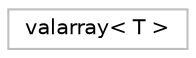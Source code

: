 digraph "Graphical Class Hierarchy"
{
 // LATEX_PDF_SIZE
  edge [fontname="Helvetica",fontsize="10",labelfontname="Helvetica",labelfontsize="10"];
  node [fontname="Helvetica",fontsize="10",shape=record];
  rankdir="LR";
  Node0 [label="valarray\< T \>",height=0.2,width=0.4,color="grey75", fillcolor="white", style="filled",tooltip="STL class."];
}
